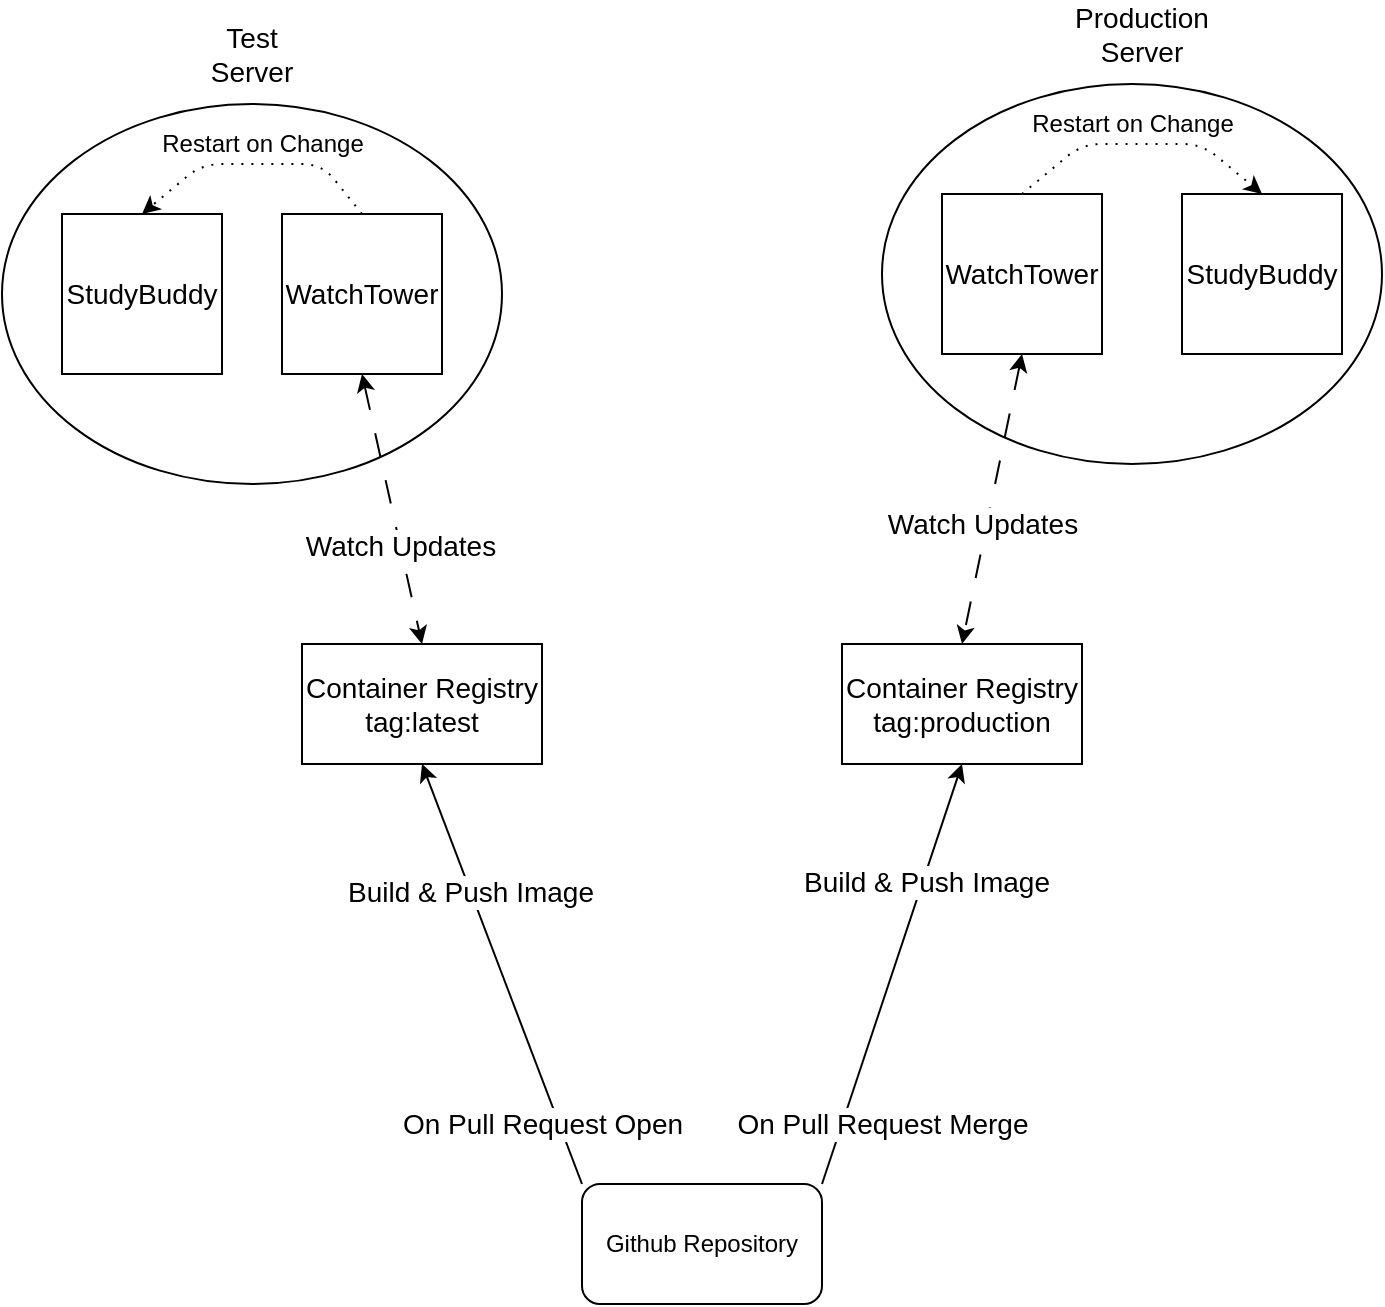 <mxfile>
    <diagram id="v0RyyMwEtRZ163CMIdaP" name="Page-1">
        <mxGraphModel dx="755" dy="1355" grid="1" gridSize="10" guides="1" tooltips="1" connect="1" arrows="1" fold="1" page="1" pageScale="1" pageWidth="850" pageHeight="1100" math="0" shadow="0">
            <root>
                <mxCell id="0"/>
                <mxCell id="1" parent="0"/>
                <mxCell id="2" value="&lt;font style=&quot;font-size: 14px;&quot;&gt;Container Registry&lt;br&gt;tag:latest&lt;br&gt;&lt;/font&gt;" style="rounded=0;whiteSpace=wrap;html=1;" vertex="1" parent="1">
                    <mxGeometry x="220" y="410" width="120" height="60" as="geometry"/>
                </mxCell>
                <mxCell id="3" value="&lt;font style=&quot;font-size: 14px;&quot;&gt;Container Registry&lt;br&gt;tag:production&lt;br&gt;&lt;/font&gt;" style="rounded=0;whiteSpace=wrap;html=1;" vertex="1" parent="1">
                    <mxGeometry x="490" y="410" width="120" height="60" as="geometry"/>
                </mxCell>
                <mxCell id="5" style="edgeStyle=none;html=1;exitX=0;exitY=0;exitDx=0;exitDy=0;entryX=0.5;entryY=1;entryDx=0;entryDy=0;" edge="1" parent="1" source="4" target="2">
                    <mxGeometry relative="1" as="geometry"/>
                </mxCell>
                <mxCell id="7" value="On Pull Request Open" style="edgeLabel;html=1;align=center;verticalAlign=middle;resizable=0;points=[];fontSize=14;" vertex="1" connectable="0" parent="5">
                    <mxGeometry x="0.239" y="3" relative="1" as="geometry">
                        <mxPoint x="32" y="99" as="offset"/>
                    </mxGeometry>
                </mxCell>
                <mxCell id="9" value="Build &amp;amp; Push Image" style="edgeLabel;html=1;align=center;verticalAlign=middle;resizable=0;points=[];fontSize=14;" vertex="1" connectable="0" parent="5">
                    <mxGeometry x="0.383" y="1" relative="1" as="geometry">
                        <mxPoint y="-1" as="offset"/>
                    </mxGeometry>
                </mxCell>
                <mxCell id="6" style="edgeStyle=none;html=1;exitX=1;exitY=0;exitDx=0;exitDy=0;entryX=0.5;entryY=1;entryDx=0;entryDy=0;" edge="1" parent="1" source="4" target="3">
                    <mxGeometry relative="1" as="geometry"/>
                </mxCell>
                <mxCell id="8" value="On Pull Request Merge" style="edgeLabel;html=1;align=center;verticalAlign=middle;resizable=0;points=[];fontSize=14;" vertex="1" connectable="0" parent="6">
                    <mxGeometry x="0.154" y="-3" relative="1" as="geometry">
                        <mxPoint x="-13" y="90" as="offset"/>
                    </mxGeometry>
                </mxCell>
                <mxCell id="10" value="Build &amp;amp; Push Image" style="edgeLabel;html=1;align=center;verticalAlign=middle;resizable=0;points=[];fontSize=14;" vertex="1" connectable="0" parent="6">
                    <mxGeometry x="0.441" y="-1" relative="1" as="geometry">
                        <mxPoint as="offset"/>
                    </mxGeometry>
                </mxCell>
                <mxCell id="4" value="Github Repository" style="rounded=1;whiteSpace=wrap;html=1;" vertex="1" parent="1">
                    <mxGeometry x="360" y="680" width="120" height="60" as="geometry"/>
                </mxCell>
                <mxCell id="11" value="" style="ellipse;whiteSpace=wrap;html=1;fontSize=14;" vertex="1" parent="1">
                    <mxGeometry x="70" y="140" width="250" height="190" as="geometry"/>
                </mxCell>
                <mxCell id="12" value="StudyBuddy" style="whiteSpace=wrap;html=1;aspect=fixed;fontSize=14;" vertex="1" parent="1">
                    <mxGeometry x="100" y="195" width="80" height="80" as="geometry"/>
                </mxCell>
                <mxCell id="19" style="edgeStyle=none;html=1;exitX=0.5;exitY=1;exitDx=0;exitDy=0;entryX=0.5;entryY=0;entryDx=0;entryDy=0;fontSize=14;startArrow=classic;startFill=1;strokeWidth=1;dashed=1;dashPattern=12 12;" edge="1" parent="1" source="13" target="2">
                    <mxGeometry relative="1" as="geometry"/>
                </mxCell>
                <mxCell id="22" value="Watch Updates" style="edgeLabel;html=1;align=center;verticalAlign=middle;resizable=0;points=[];fontSize=14;" vertex="1" connectable="0" parent="19">
                    <mxGeometry x="0.274" relative="1" as="geometry">
                        <mxPoint as="offset"/>
                    </mxGeometry>
                </mxCell>
                <mxCell id="24" style="edgeStyle=none;html=1;exitX=0.5;exitY=0;exitDx=0;exitDy=0;entryX=0.5;entryY=0;entryDx=0;entryDy=0;dashed=1;dashPattern=1 4;strokeWidth=1;fontSize=14;startArrow=none;startFill=0;" edge="1" parent="1" source="13" target="12">
                    <mxGeometry relative="1" as="geometry">
                        <Array as="points">
                            <mxPoint x="230" y="170"/>
                            <mxPoint x="170" y="170"/>
                        </Array>
                    </mxGeometry>
                </mxCell>
                <mxCell id="25" value="Restart on Change" style="edgeLabel;html=1;align=center;verticalAlign=middle;resizable=0;points=[];fontSize=12;" vertex="1" connectable="0" parent="24">
                    <mxGeometry x="-0.19" relative="1" as="geometry">
                        <mxPoint x="-9" y="-10" as="offset"/>
                    </mxGeometry>
                </mxCell>
                <mxCell id="13" value="WatchTower" style="whiteSpace=wrap;html=1;aspect=fixed;fontSize=14;" vertex="1" parent="1">
                    <mxGeometry x="210" y="195" width="80" height="80" as="geometry"/>
                </mxCell>
                <mxCell id="14" value="Test Server" style="text;html=1;strokeColor=none;fillColor=none;align=center;verticalAlign=middle;whiteSpace=wrap;rounded=0;fontSize=14;" vertex="1" parent="1">
                    <mxGeometry x="165" y="100" width="60" height="30" as="geometry"/>
                </mxCell>
                <mxCell id="15" value="" style="ellipse;whiteSpace=wrap;html=1;fontSize=14;" vertex="1" parent="1">
                    <mxGeometry x="510" y="130" width="250" height="190" as="geometry"/>
                </mxCell>
                <mxCell id="16" value="StudyBuddy" style="whiteSpace=wrap;html=1;aspect=fixed;fontSize=14;" vertex="1" parent="1">
                    <mxGeometry x="660" y="185" width="80" height="80" as="geometry"/>
                </mxCell>
                <mxCell id="21" style="edgeStyle=none;html=1;exitX=0.5;exitY=1;exitDx=0;exitDy=0;entryX=0.5;entryY=0;entryDx=0;entryDy=0;dashed=1;dashPattern=12 12;strokeWidth=1;fontSize=14;startArrow=classic;startFill=1;" edge="1" parent="1" source="17" target="3">
                    <mxGeometry relative="1" as="geometry"/>
                </mxCell>
                <mxCell id="26" style="edgeStyle=none;html=1;entryX=0.5;entryY=0;entryDx=0;entryDy=0;dashed=1;dashPattern=1 4;strokeWidth=1;fontSize=12;startArrow=none;startFill=0;exitX=0.5;exitY=0;exitDx=0;exitDy=0;" edge="1" parent="1" source="17" target="16">
                    <mxGeometry relative="1" as="geometry">
                        <Array as="points">
                            <mxPoint x="610" y="160"/>
                            <mxPoint x="670" y="160"/>
                        </Array>
                    </mxGeometry>
                </mxCell>
                <mxCell id="17" value="WatchTower" style="whiteSpace=wrap;html=1;aspect=fixed;fontSize=14;" vertex="1" parent="1">
                    <mxGeometry x="540" y="185" width="80" height="80" as="geometry"/>
                </mxCell>
                <mxCell id="18" value="Production Server" style="text;html=1;strokeColor=none;fillColor=none;align=center;verticalAlign=middle;whiteSpace=wrap;rounded=0;fontSize=14;" vertex="1" parent="1">
                    <mxGeometry x="610" y="90" width="60" height="30" as="geometry"/>
                </mxCell>
                <mxCell id="23" value="Watch Updates" style="edgeLabel;html=1;align=center;verticalAlign=middle;resizable=0;points=[];fontSize=14;" vertex="1" connectable="0" parent="1">
                    <mxGeometry x="560.0" y="350.004" as="geometry"/>
                </mxCell>
                <mxCell id="27" value="Restart on Change" style="edgeLabel;html=1;align=center;verticalAlign=middle;resizable=0;points=[];fontSize=12;" vertex="1" connectable="0" parent="1">
                    <mxGeometry x="635.002" y="150" as="geometry"/>
                </mxCell>
            </root>
        </mxGraphModel>
    </diagram>
</mxfile>